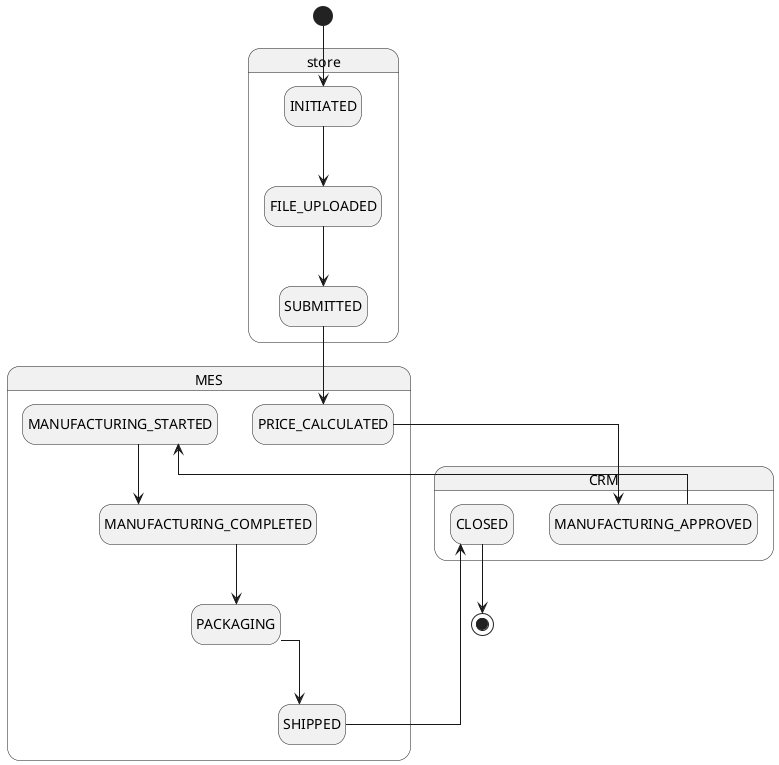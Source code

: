 @startuml Граф состояний заказа

skinparam linetype ortho

hide empty description
state store {
    state INITIATED
    state FILE_UPLOADED
    state SUBMITTED
}

state MES {
    state PRICE_CALCULATED
    state MANUFACTURING_STARTED
    state MANUFACTURING_COMPLETED
    state PACKAGING
    state SHIPPED
}

state CRM {
    state MANUFACTURING_APPROVED
    state CLOSED
}

[*] --> INITIATED
INITIATED --> FILE_UPLOADED
FILE_UPLOADED --> SUBMITTED
SUBMITTED --> PRICE_CALCULATED
PRICE_CALCULATED --> MANUFACTURING_APPROVED
MANUFACTURING_APPROVED --> MANUFACTURING_STARTED
MANUFACTURING_STARTED --> MANUFACTURING_COMPLETED
MANUFACTURING_COMPLETED --> PACKAGING
PACKAGING --> SHIPPED
SHIPPED --> CLOSED
CLOSED --> [*]
@enduml